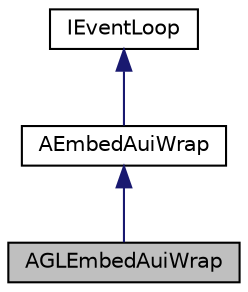 digraph "AGLEmbedAuiWrap"
{
 // LATEX_PDF_SIZE
  edge [fontname="Helvetica",fontsize="10",labelfontname="Helvetica",labelfontsize="10"];
  node [fontname="Helvetica",fontsize="10",shape=record];
  Node1 [label="AGLEmbedAuiWrap",height=0.2,width=0.4,color="black", fillcolor="grey75", style="filled", fontcolor="black",tooltip=" "];
  Node2 -> Node1 [dir="back",color="midnightblue",fontsize="10",style="solid",fontname="Helvetica"];
  Node2 [label="AEmbedAuiWrap",height=0.2,width=0.4,color="black", fillcolor="white", style="filled",URL="$classAEmbedAuiWrap.html",tooltip=" "];
  Node3 -> Node2 [dir="back",color="midnightblue",fontsize="10",style="solid",fontname="Helvetica"];
  Node3 [label="IEventLoop",height=0.2,width=0.4,color="black", fillcolor="white", style="filled",URL="$classIEventLoop.html",tooltip=" "];
}
